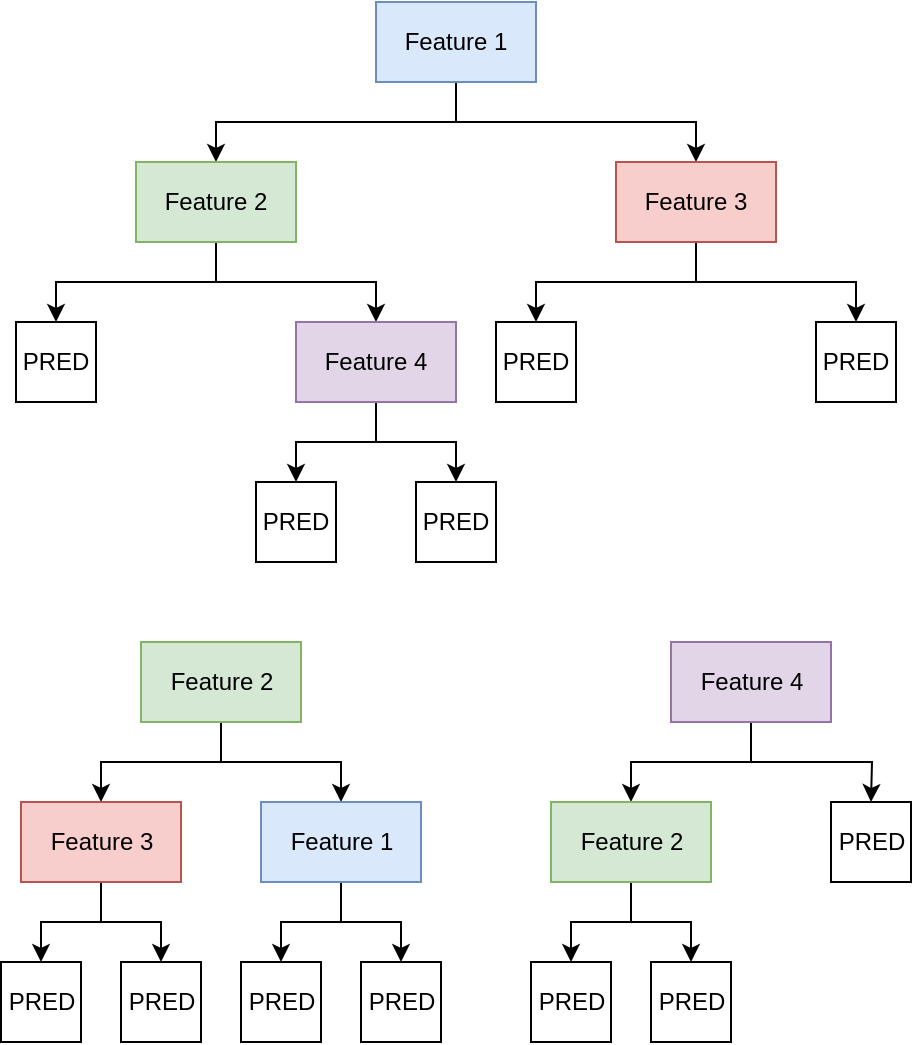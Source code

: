 <mxfile version="21.7.0" type="device">
  <diagram name="Page-1" id="1JXN8MOCiwwIkrobCRVp">
    <mxGraphModel dx="1426" dy="833" grid="1" gridSize="10" guides="1" tooltips="1" connect="1" arrows="1" fold="1" page="1" pageScale="1" pageWidth="850" pageHeight="1100" math="0" shadow="0">
      <root>
        <mxCell id="0" />
        <mxCell id="1" parent="0" />
        <mxCell id="ps3t_hEIROcrxmllVnVl-6" style="edgeStyle=orthogonalEdgeStyle;rounded=0;orthogonalLoop=1;jettySize=auto;html=1;exitX=0.5;exitY=1;exitDx=0;exitDy=0;entryX=0.5;entryY=0;entryDx=0;entryDy=0;" edge="1" parent="1" source="ps3t_hEIROcrxmllVnVl-1" target="ps3t_hEIROcrxmllVnVl-2">
          <mxGeometry relative="1" as="geometry" />
        </mxCell>
        <mxCell id="ps3t_hEIROcrxmllVnVl-8" style="edgeStyle=orthogonalEdgeStyle;rounded=0;orthogonalLoop=1;jettySize=auto;html=1;exitX=0.5;exitY=1;exitDx=0;exitDy=0;entryX=0.5;entryY=0;entryDx=0;entryDy=0;" edge="1" parent="1" source="ps3t_hEIROcrxmllVnVl-1" target="ps3t_hEIROcrxmllVnVl-3">
          <mxGeometry relative="1" as="geometry" />
        </mxCell>
        <mxCell id="ps3t_hEIROcrxmllVnVl-1" value="Feature 1" style="rounded=0;whiteSpace=wrap;html=1;fillColor=#dae8fc;strokeColor=#6c8ebf;" vertex="1" parent="1">
          <mxGeometry x="240" y="80" width="80" height="40" as="geometry" />
        </mxCell>
        <mxCell id="ps3t_hEIROcrxmllVnVl-7" style="edgeStyle=orthogonalEdgeStyle;rounded=0;orthogonalLoop=1;jettySize=auto;html=1;exitX=0.5;exitY=1;exitDx=0;exitDy=0;entryX=0.5;entryY=0;entryDx=0;entryDy=0;" edge="1" parent="1" source="ps3t_hEIROcrxmllVnVl-2" target="ps3t_hEIROcrxmllVnVl-4">
          <mxGeometry relative="1" as="geometry" />
        </mxCell>
        <mxCell id="ps3t_hEIROcrxmllVnVl-10" style="edgeStyle=orthogonalEdgeStyle;rounded=0;orthogonalLoop=1;jettySize=auto;html=1;exitX=0.5;exitY=1;exitDx=0;exitDy=0;entryX=0.5;entryY=0;entryDx=0;entryDy=0;" edge="1" parent="1" source="ps3t_hEIROcrxmllVnVl-2" target="ps3t_hEIROcrxmllVnVl-9">
          <mxGeometry relative="1" as="geometry" />
        </mxCell>
        <mxCell id="ps3t_hEIROcrxmllVnVl-2" value="Feature 2" style="rounded=0;whiteSpace=wrap;html=1;fillColor=#d5e8d4;strokeColor=#82b366;" vertex="1" parent="1">
          <mxGeometry x="120" y="160" width="80" height="40" as="geometry" />
        </mxCell>
        <mxCell id="ps3t_hEIROcrxmllVnVl-13" style="edgeStyle=orthogonalEdgeStyle;rounded=0;orthogonalLoop=1;jettySize=auto;html=1;exitX=0.5;exitY=1;exitDx=0;exitDy=0;entryX=0.5;entryY=0;entryDx=0;entryDy=0;" edge="1" parent="1" source="ps3t_hEIROcrxmllVnVl-3" target="ps3t_hEIROcrxmllVnVl-11">
          <mxGeometry relative="1" as="geometry" />
        </mxCell>
        <mxCell id="ps3t_hEIROcrxmllVnVl-14" style="edgeStyle=orthogonalEdgeStyle;rounded=0;orthogonalLoop=1;jettySize=auto;html=1;exitX=0.5;exitY=1;exitDx=0;exitDy=0;entryX=0.5;entryY=0;entryDx=0;entryDy=0;" edge="1" parent="1" source="ps3t_hEIROcrxmllVnVl-3" target="ps3t_hEIROcrxmllVnVl-12">
          <mxGeometry relative="1" as="geometry" />
        </mxCell>
        <mxCell id="ps3t_hEIROcrxmllVnVl-3" value="Feature 3" style="rounded=0;whiteSpace=wrap;html=1;fillColor=#f8cecc;strokeColor=#b85450;" vertex="1" parent="1">
          <mxGeometry x="360" y="160" width="80" height="40" as="geometry" />
        </mxCell>
        <mxCell id="ps3t_hEIROcrxmllVnVl-17" style="edgeStyle=orthogonalEdgeStyle;rounded=0;orthogonalLoop=1;jettySize=auto;html=1;exitX=0.5;exitY=1;exitDx=0;exitDy=0;entryX=0.5;entryY=0;entryDx=0;entryDy=0;" edge="1" parent="1" source="ps3t_hEIROcrxmllVnVl-4" target="ps3t_hEIROcrxmllVnVl-15">
          <mxGeometry relative="1" as="geometry" />
        </mxCell>
        <mxCell id="ps3t_hEIROcrxmllVnVl-18" style="edgeStyle=orthogonalEdgeStyle;rounded=0;orthogonalLoop=1;jettySize=auto;html=1;exitX=0.5;exitY=1;exitDx=0;exitDy=0;entryX=0.5;entryY=0;entryDx=0;entryDy=0;" edge="1" parent="1" source="ps3t_hEIROcrxmllVnVl-4" target="ps3t_hEIROcrxmllVnVl-16">
          <mxGeometry relative="1" as="geometry" />
        </mxCell>
        <mxCell id="ps3t_hEIROcrxmllVnVl-4" value="Feature 4" style="rounded=0;whiteSpace=wrap;html=1;fillColor=#e1d5e7;strokeColor=#9673a6;" vertex="1" parent="1">
          <mxGeometry x="200" y="240" width="80" height="40" as="geometry" />
        </mxCell>
        <mxCell id="ps3t_hEIROcrxmllVnVl-9" value="PRED" style="rounded=0;whiteSpace=wrap;html=1;" vertex="1" parent="1">
          <mxGeometry x="60" y="240" width="40" height="40" as="geometry" />
        </mxCell>
        <mxCell id="ps3t_hEIROcrxmllVnVl-11" value="PRED" style="rounded=0;whiteSpace=wrap;html=1;" vertex="1" parent="1">
          <mxGeometry x="300" y="240" width="40" height="40" as="geometry" />
        </mxCell>
        <mxCell id="ps3t_hEIROcrxmllVnVl-12" value="PRED" style="rounded=0;whiteSpace=wrap;html=1;" vertex="1" parent="1">
          <mxGeometry x="460" y="240" width="40" height="40" as="geometry" />
        </mxCell>
        <mxCell id="ps3t_hEIROcrxmllVnVl-15" value="PRED" style="rounded=0;whiteSpace=wrap;html=1;" vertex="1" parent="1">
          <mxGeometry x="180" y="320" width="40" height="40" as="geometry" />
        </mxCell>
        <mxCell id="ps3t_hEIROcrxmllVnVl-16" value="PRED" style="rounded=0;whiteSpace=wrap;html=1;" vertex="1" parent="1">
          <mxGeometry x="260" y="320" width="40" height="40" as="geometry" />
        </mxCell>
        <mxCell id="ps3t_hEIROcrxmllVnVl-36" style="edgeStyle=orthogonalEdgeStyle;rounded=0;orthogonalLoop=1;jettySize=auto;html=1;exitX=0.5;exitY=1;exitDx=0;exitDy=0;entryX=0.5;entryY=0;entryDx=0;entryDy=0;" edge="1" parent="1" source="ps3t_hEIROcrxmllVnVl-38" target="ps3t_hEIROcrxmllVnVl-41">
          <mxGeometry relative="1" as="geometry" />
        </mxCell>
        <mxCell id="ps3t_hEIROcrxmllVnVl-37" style="edgeStyle=orthogonalEdgeStyle;rounded=0;orthogonalLoop=1;jettySize=auto;html=1;exitX=0.5;exitY=1;exitDx=0;exitDy=0;entryX=0.5;entryY=0;entryDx=0;entryDy=0;" edge="1" parent="1" source="ps3t_hEIROcrxmllVnVl-38" target="ps3t_hEIROcrxmllVnVl-44">
          <mxGeometry relative="1" as="geometry" />
        </mxCell>
        <mxCell id="ps3t_hEIROcrxmllVnVl-38" value="Feature 2" style="rounded=0;whiteSpace=wrap;html=1;fillColor=#d5e8d4;strokeColor=#82b366;" vertex="1" parent="1">
          <mxGeometry x="122.5" y="400" width="80" height="40" as="geometry" />
        </mxCell>
        <mxCell id="ps3t_hEIROcrxmllVnVl-40" style="edgeStyle=orthogonalEdgeStyle;rounded=0;orthogonalLoop=1;jettySize=auto;html=1;exitX=0.5;exitY=1;exitDx=0;exitDy=0;entryX=0.5;entryY=0;entryDx=0;entryDy=0;" edge="1" parent="1" source="ps3t_hEIROcrxmllVnVl-41" target="ps3t_hEIROcrxmllVnVl-48">
          <mxGeometry relative="1" as="geometry" />
        </mxCell>
        <mxCell id="ps3t_hEIROcrxmllVnVl-54" style="edgeStyle=orthogonalEdgeStyle;rounded=0;orthogonalLoop=1;jettySize=auto;html=1;exitX=0.5;exitY=1;exitDx=0;exitDy=0;entryX=0.5;entryY=0;entryDx=0;entryDy=0;" edge="1" parent="1" source="ps3t_hEIROcrxmllVnVl-41" target="ps3t_hEIROcrxmllVnVl-53">
          <mxGeometry relative="1" as="geometry" />
        </mxCell>
        <mxCell id="ps3t_hEIROcrxmllVnVl-41" value="Feature 3" style="rounded=0;whiteSpace=wrap;html=1;fillColor=#f8cecc;strokeColor=#b85450;" vertex="1" parent="1">
          <mxGeometry x="62.5" y="480" width="80" height="40" as="geometry" />
        </mxCell>
        <mxCell id="ps3t_hEIROcrxmllVnVl-42" style="edgeStyle=orthogonalEdgeStyle;rounded=0;orthogonalLoop=1;jettySize=auto;html=1;exitX=0.5;exitY=1;exitDx=0;exitDy=0;entryX=0.5;entryY=0;entryDx=0;entryDy=0;" edge="1" parent="1" source="ps3t_hEIROcrxmllVnVl-44" target="ps3t_hEIROcrxmllVnVl-49">
          <mxGeometry relative="1" as="geometry" />
        </mxCell>
        <mxCell id="ps3t_hEIROcrxmllVnVl-43" style="edgeStyle=orthogonalEdgeStyle;rounded=0;orthogonalLoop=1;jettySize=auto;html=1;exitX=0.5;exitY=1;exitDx=0;exitDy=0;entryX=0.5;entryY=0;entryDx=0;entryDy=0;" edge="1" parent="1" source="ps3t_hEIROcrxmllVnVl-44" target="ps3t_hEIROcrxmllVnVl-50">
          <mxGeometry relative="1" as="geometry" />
        </mxCell>
        <mxCell id="ps3t_hEIROcrxmllVnVl-44" value="Feature 1" style="rounded=0;whiteSpace=wrap;html=1;fillColor=#dae8fc;strokeColor=#6c8ebf;" vertex="1" parent="1">
          <mxGeometry x="182.5" y="480" width="80" height="40" as="geometry" />
        </mxCell>
        <mxCell id="ps3t_hEIROcrxmllVnVl-48" value="PRED" style="rounded=0;whiteSpace=wrap;html=1;" vertex="1" parent="1">
          <mxGeometry x="52.5" y="560" width="40" height="40" as="geometry" />
        </mxCell>
        <mxCell id="ps3t_hEIROcrxmllVnVl-49" value="PRED" style="rounded=0;whiteSpace=wrap;html=1;" vertex="1" parent="1">
          <mxGeometry x="172.5" y="560" width="40" height="40" as="geometry" />
        </mxCell>
        <mxCell id="ps3t_hEIROcrxmllVnVl-50" value="PRED" style="rounded=0;whiteSpace=wrap;html=1;" vertex="1" parent="1">
          <mxGeometry x="232.5" y="560" width="40" height="40" as="geometry" />
        </mxCell>
        <mxCell id="ps3t_hEIROcrxmllVnVl-53" value="PRED" style="rounded=0;whiteSpace=wrap;html=1;" vertex="1" parent="1">
          <mxGeometry x="112.5" y="560" width="40" height="40" as="geometry" />
        </mxCell>
        <mxCell id="ps3t_hEIROcrxmllVnVl-55" style="edgeStyle=orthogonalEdgeStyle;rounded=0;orthogonalLoop=1;jettySize=auto;html=1;exitX=0.5;exitY=1;exitDx=0;exitDy=0;entryX=0.5;entryY=0;entryDx=0;entryDy=0;" edge="1" parent="1" source="ps3t_hEIROcrxmllVnVl-57" target="ps3t_hEIROcrxmllVnVl-60">
          <mxGeometry relative="1" as="geometry" />
        </mxCell>
        <mxCell id="ps3t_hEIROcrxmllVnVl-56" style="edgeStyle=orthogonalEdgeStyle;rounded=0;orthogonalLoop=1;jettySize=auto;html=1;exitX=0.5;exitY=1;exitDx=0;exitDy=0;entryX=0.5;entryY=0;entryDx=0;entryDy=0;" edge="1" parent="1" source="ps3t_hEIROcrxmllVnVl-57">
          <mxGeometry relative="1" as="geometry">
            <mxPoint x="487.5" y="480" as="targetPoint" />
          </mxGeometry>
        </mxCell>
        <mxCell id="ps3t_hEIROcrxmllVnVl-57" value="Feature 4" style="rounded=0;whiteSpace=wrap;html=1;fillColor=#e1d5e7;strokeColor=#9673a6;" vertex="1" parent="1">
          <mxGeometry x="387.5" y="400" width="80" height="40" as="geometry" />
        </mxCell>
        <mxCell id="ps3t_hEIROcrxmllVnVl-58" style="edgeStyle=orthogonalEdgeStyle;rounded=0;orthogonalLoop=1;jettySize=auto;html=1;exitX=0.5;exitY=1;exitDx=0;exitDy=0;entryX=0.5;entryY=0;entryDx=0;entryDy=0;" edge="1" parent="1" source="ps3t_hEIROcrxmllVnVl-60" target="ps3t_hEIROcrxmllVnVl-64">
          <mxGeometry relative="1" as="geometry" />
        </mxCell>
        <mxCell id="ps3t_hEIROcrxmllVnVl-59" style="edgeStyle=orthogonalEdgeStyle;rounded=0;orthogonalLoop=1;jettySize=auto;html=1;exitX=0.5;exitY=1;exitDx=0;exitDy=0;entryX=0.5;entryY=0;entryDx=0;entryDy=0;" edge="1" parent="1" source="ps3t_hEIROcrxmllVnVl-60" target="ps3t_hEIROcrxmllVnVl-67">
          <mxGeometry relative="1" as="geometry" />
        </mxCell>
        <mxCell id="ps3t_hEIROcrxmllVnVl-60" value="Feature 2" style="rounded=0;whiteSpace=wrap;html=1;fillColor=#d5e8d4;strokeColor=#82b366;" vertex="1" parent="1">
          <mxGeometry x="327.5" y="480" width="80" height="40" as="geometry" />
        </mxCell>
        <mxCell id="ps3t_hEIROcrxmllVnVl-64" value="PRED" style="rounded=0;whiteSpace=wrap;html=1;" vertex="1" parent="1">
          <mxGeometry x="317.5" y="560" width="40" height="40" as="geometry" />
        </mxCell>
        <mxCell id="ps3t_hEIROcrxmllVnVl-67" value="PRED" style="rounded=0;whiteSpace=wrap;html=1;" vertex="1" parent="1">
          <mxGeometry x="377.5" y="560" width="40" height="40" as="geometry" />
        </mxCell>
        <mxCell id="ps3t_hEIROcrxmllVnVl-68" value="PRED" style="rounded=0;whiteSpace=wrap;html=1;" vertex="1" parent="1">
          <mxGeometry x="467.5" y="480" width="40" height="40" as="geometry" />
        </mxCell>
      </root>
    </mxGraphModel>
  </diagram>
</mxfile>
